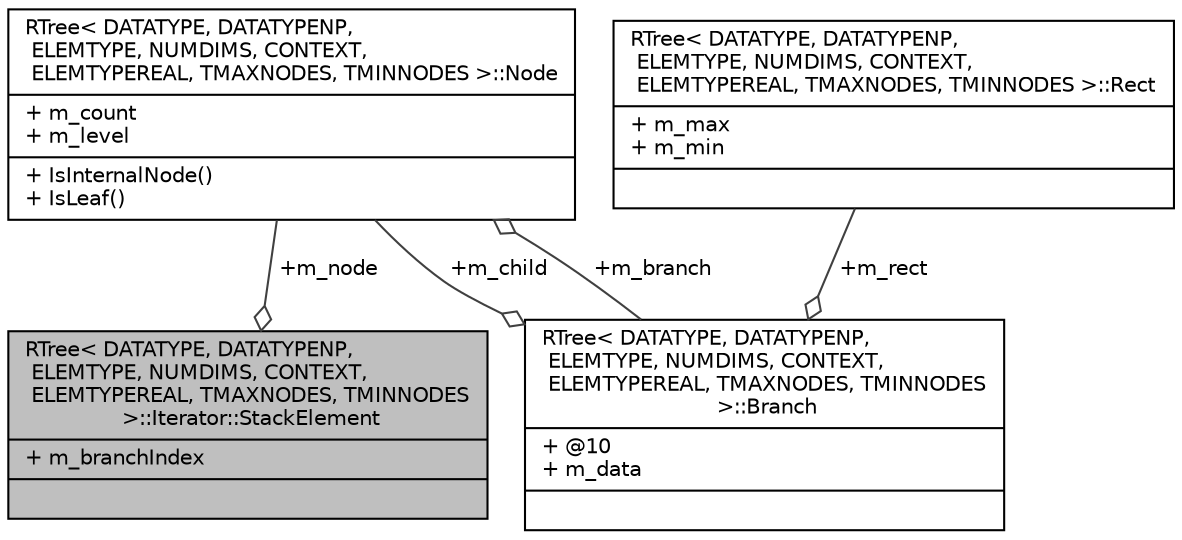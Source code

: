 digraph "RTree&lt; DATATYPE, DATATYPENP, ELEMTYPE, NUMDIMS, CONTEXT, ELEMTYPEREAL, TMAXNODES, TMINNODES &gt;::Iterator::StackElement"
{
  edge [fontname="Helvetica",fontsize="10",labelfontname="Helvetica",labelfontsize="10"];
  node [fontname="Helvetica",fontsize="10",shape=record];
  Node1 [label="{RTree\< DATATYPE, DATATYPENP,\l ELEMTYPE, NUMDIMS, CONTEXT,\l ELEMTYPEREAL, TMAXNODES, TMINNODES\l \>::Iterator::StackElement\n|+ m_branchIndex\l|}",height=0.2,width=0.4,color="black", fillcolor="grey75", style="filled", fontcolor="black"];
  Node2 -> Node1 [color="grey25",fontsize="10",style="solid",label=" +m_node" ,arrowhead="odiamond",fontname="Helvetica"];
  Node2 [label="{RTree\< DATATYPE, DATATYPENP,\l ELEMTYPE, NUMDIMS, CONTEXT,\l ELEMTYPEREAL, TMAXNODES, TMINNODES \>::Node\n|+ m_count\l+ m_level\l|+ IsInternalNode()\l+ IsLeaf()\l}",height=0.2,width=0.4,color="black", fillcolor="white", style="filled",URL="$d0/df5/struct_r_tree_1_1_node.html",tooltip="Node for each branch level. "];
  Node3 -> Node2 [color="grey25",fontsize="10",style="solid",label=" +m_branch" ,arrowhead="odiamond",fontname="Helvetica"];
  Node3 [label="{RTree\< DATATYPE, DATATYPENP,\l ELEMTYPE, NUMDIMS, CONTEXT,\l ELEMTYPEREAL, TMAXNODES, TMINNODES\l \>::Branch\n|+ @10\l+ m_data\l|}",height=0.2,width=0.4,color="black", fillcolor="white", style="filled",URL="$dc/d04/struct_r_tree_1_1_branch.html"];
  Node2 -> Node3 [color="grey25",fontsize="10",style="solid",label=" +m_child" ,arrowhead="odiamond",fontname="Helvetica"];
  Node4 -> Node3 [color="grey25",fontsize="10",style="solid",label=" +m_rect" ,arrowhead="odiamond",fontname="Helvetica"];
  Node4 [label="{RTree\< DATATYPE, DATATYPENP,\l ELEMTYPE, NUMDIMS, CONTEXT,\l ELEMTYPEREAL, TMAXNODES, TMINNODES \>::Rect\n|+ m_max\l+ m_min\l|}",height=0.2,width=0.4,color="black", fillcolor="white", style="filled",URL="$d9/d0c/struct_r_tree_1_1_rect.html",tooltip="Minimal bounding rectangle (n-dimensional) "];
}
